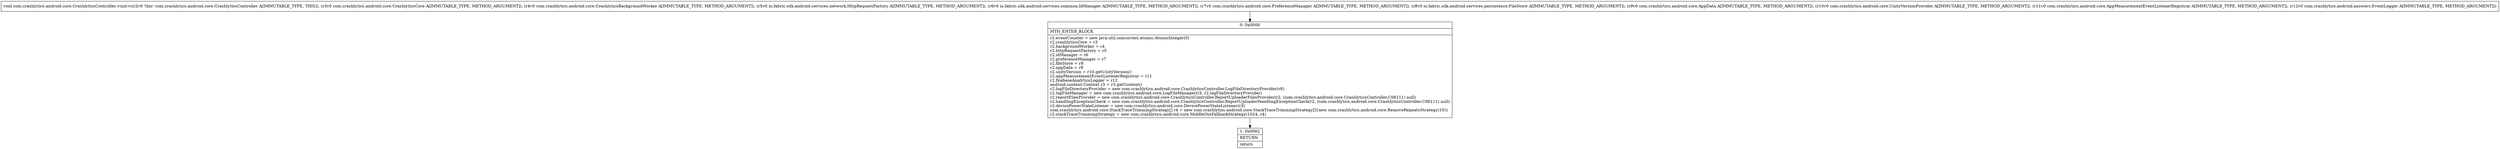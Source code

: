 digraph "CFG forcom.crashlytics.android.core.CrashlyticsController.\<init\>(Lcom\/crashlytics\/android\/core\/CrashlyticsCore;Lcom\/crashlytics\/android\/core\/CrashlyticsBackgroundWorker;Lio\/fabric\/sdk\/android\/services\/network\/HttpRequestFactory;Lio\/fabric\/sdk\/android\/services\/common\/IdManager;Lcom\/crashlytics\/android\/core\/PreferenceManager;Lio\/fabric\/sdk\/android\/services\/persistence\/FileStore;Lcom\/crashlytics\/android\/core\/AppData;Lcom\/crashlytics\/android\/core\/UnityVersionProvider;Lcom\/crashlytics\/android\/core\/AppMeasurementEventListenerRegistrar;Lcom\/crashlytics\/android\/answers\/EventLogger;)V" {
Node_0 [shape=record,label="{0\:\ 0x0000|MTH_ENTER_BLOCK\l|r2.eventCounter = new java.util.concurrent.atomic.AtomicInteger(0)\lr2.crashlyticsCore = r3\lr2.backgroundWorker = r4\lr2.httpRequestFactory = r5\lr2.idManager = r6\lr2.preferenceManager = r7\lr2.fileStore = r8\lr2.appData = r9\lr2.unityVersion = r10.getUnityVersion()\lr2.appMeasurementEventListenerRegistrar = r11\lr2.firebaseAnalyticsLogger = r12\landroid.content.Context r3 = r3.getContext()\lr2.logFileDirectoryProvider = new com.crashlytics.android.core.CrashlyticsController.LogFileDirectoryProvider(r8)\lr2.logFileManager = new com.crashlytics.android.core.LogFileManager(r3, r2.logFileDirectoryProvider)\lr2.reportFilesProvider = new com.crashlytics.android.core.CrashlyticsController.ReportUploaderFilesProvider(r2, (com.crashlytics.android.core.CrashlyticsController.C06111) null)\lr2.handlingExceptionCheck = new com.crashlytics.android.core.CrashlyticsController.ReportUploaderHandlingExceptionCheck(r2, (com.crashlytics.android.core.CrashlyticsController.C06111) null)\lr2.devicePowerStateListener = new com.crashlytics.android.core.DevicePowerStateListener(r3)\lcom.crashlytics.android.core.StackTraceTrimmingStrategy[] r4 = new com.crashlytics.android.core.StackTraceTrimmingStrategy[]\{new com.crashlytics.android.core.RemoveRepeatsStrategy(10)\}\lr2.stackTraceTrimmingStrategy = new com.crashlytics.android.core.MiddleOutFallbackStrategy(1024, r4)\l}"];
Node_1 [shape=record,label="{1\:\ 0x0062|RETURN\l|return\l}"];
MethodNode[shape=record,label="{void com.crashlytics.android.core.CrashlyticsController.\<init\>((r2v0 'this' com.crashlytics.android.core.CrashlyticsController A[IMMUTABLE_TYPE, THIS]), (r3v0 com.crashlytics.android.core.CrashlyticsCore A[IMMUTABLE_TYPE, METHOD_ARGUMENT]), (r4v0 com.crashlytics.android.core.CrashlyticsBackgroundWorker A[IMMUTABLE_TYPE, METHOD_ARGUMENT]), (r5v0 io.fabric.sdk.android.services.network.HttpRequestFactory A[IMMUTABLE_TYPE, METHOD_ARGUMENT]), (r6v0 io.fabric.sdk.android.services.common.IdManager A[IMMUTABLE_TYPE, METHOD_ARGUMENT]), (r7v0 com.crashlytics.android.core.PreferenceManager A[IMMUTABLE_TYPE, METHOD_ARGUMENT]), (r8v0 io.fabric.sdk.android.services.persistence.FileStore A[IMMUTABLE_TYPE, METHOD_ARGUMENT]), (r9v0 com.crashlytics.android.core.AppData A[IMMUTABLE_TYPE, METHOD_ARGUMENT]), (r10v0 com.crashlytics.android.core.UnityVersionProvider A[IMMUTABLE_TYPE, METHOD_ARGUMENT]), (r11v0 com.crashlytics.android.core.AppMeasurementEventListenerRegistrar A[IMMUTABLE_TYPE, METHOD_ARGUMENT]), (r12v0 com.crashlytics.android.answers.EventLogger A[IMMUTABLE_TYPE, METHOD_ARGUMENT])) }"];
MethodNode -> Node_0;
Node_0 -> Node_1;
}

